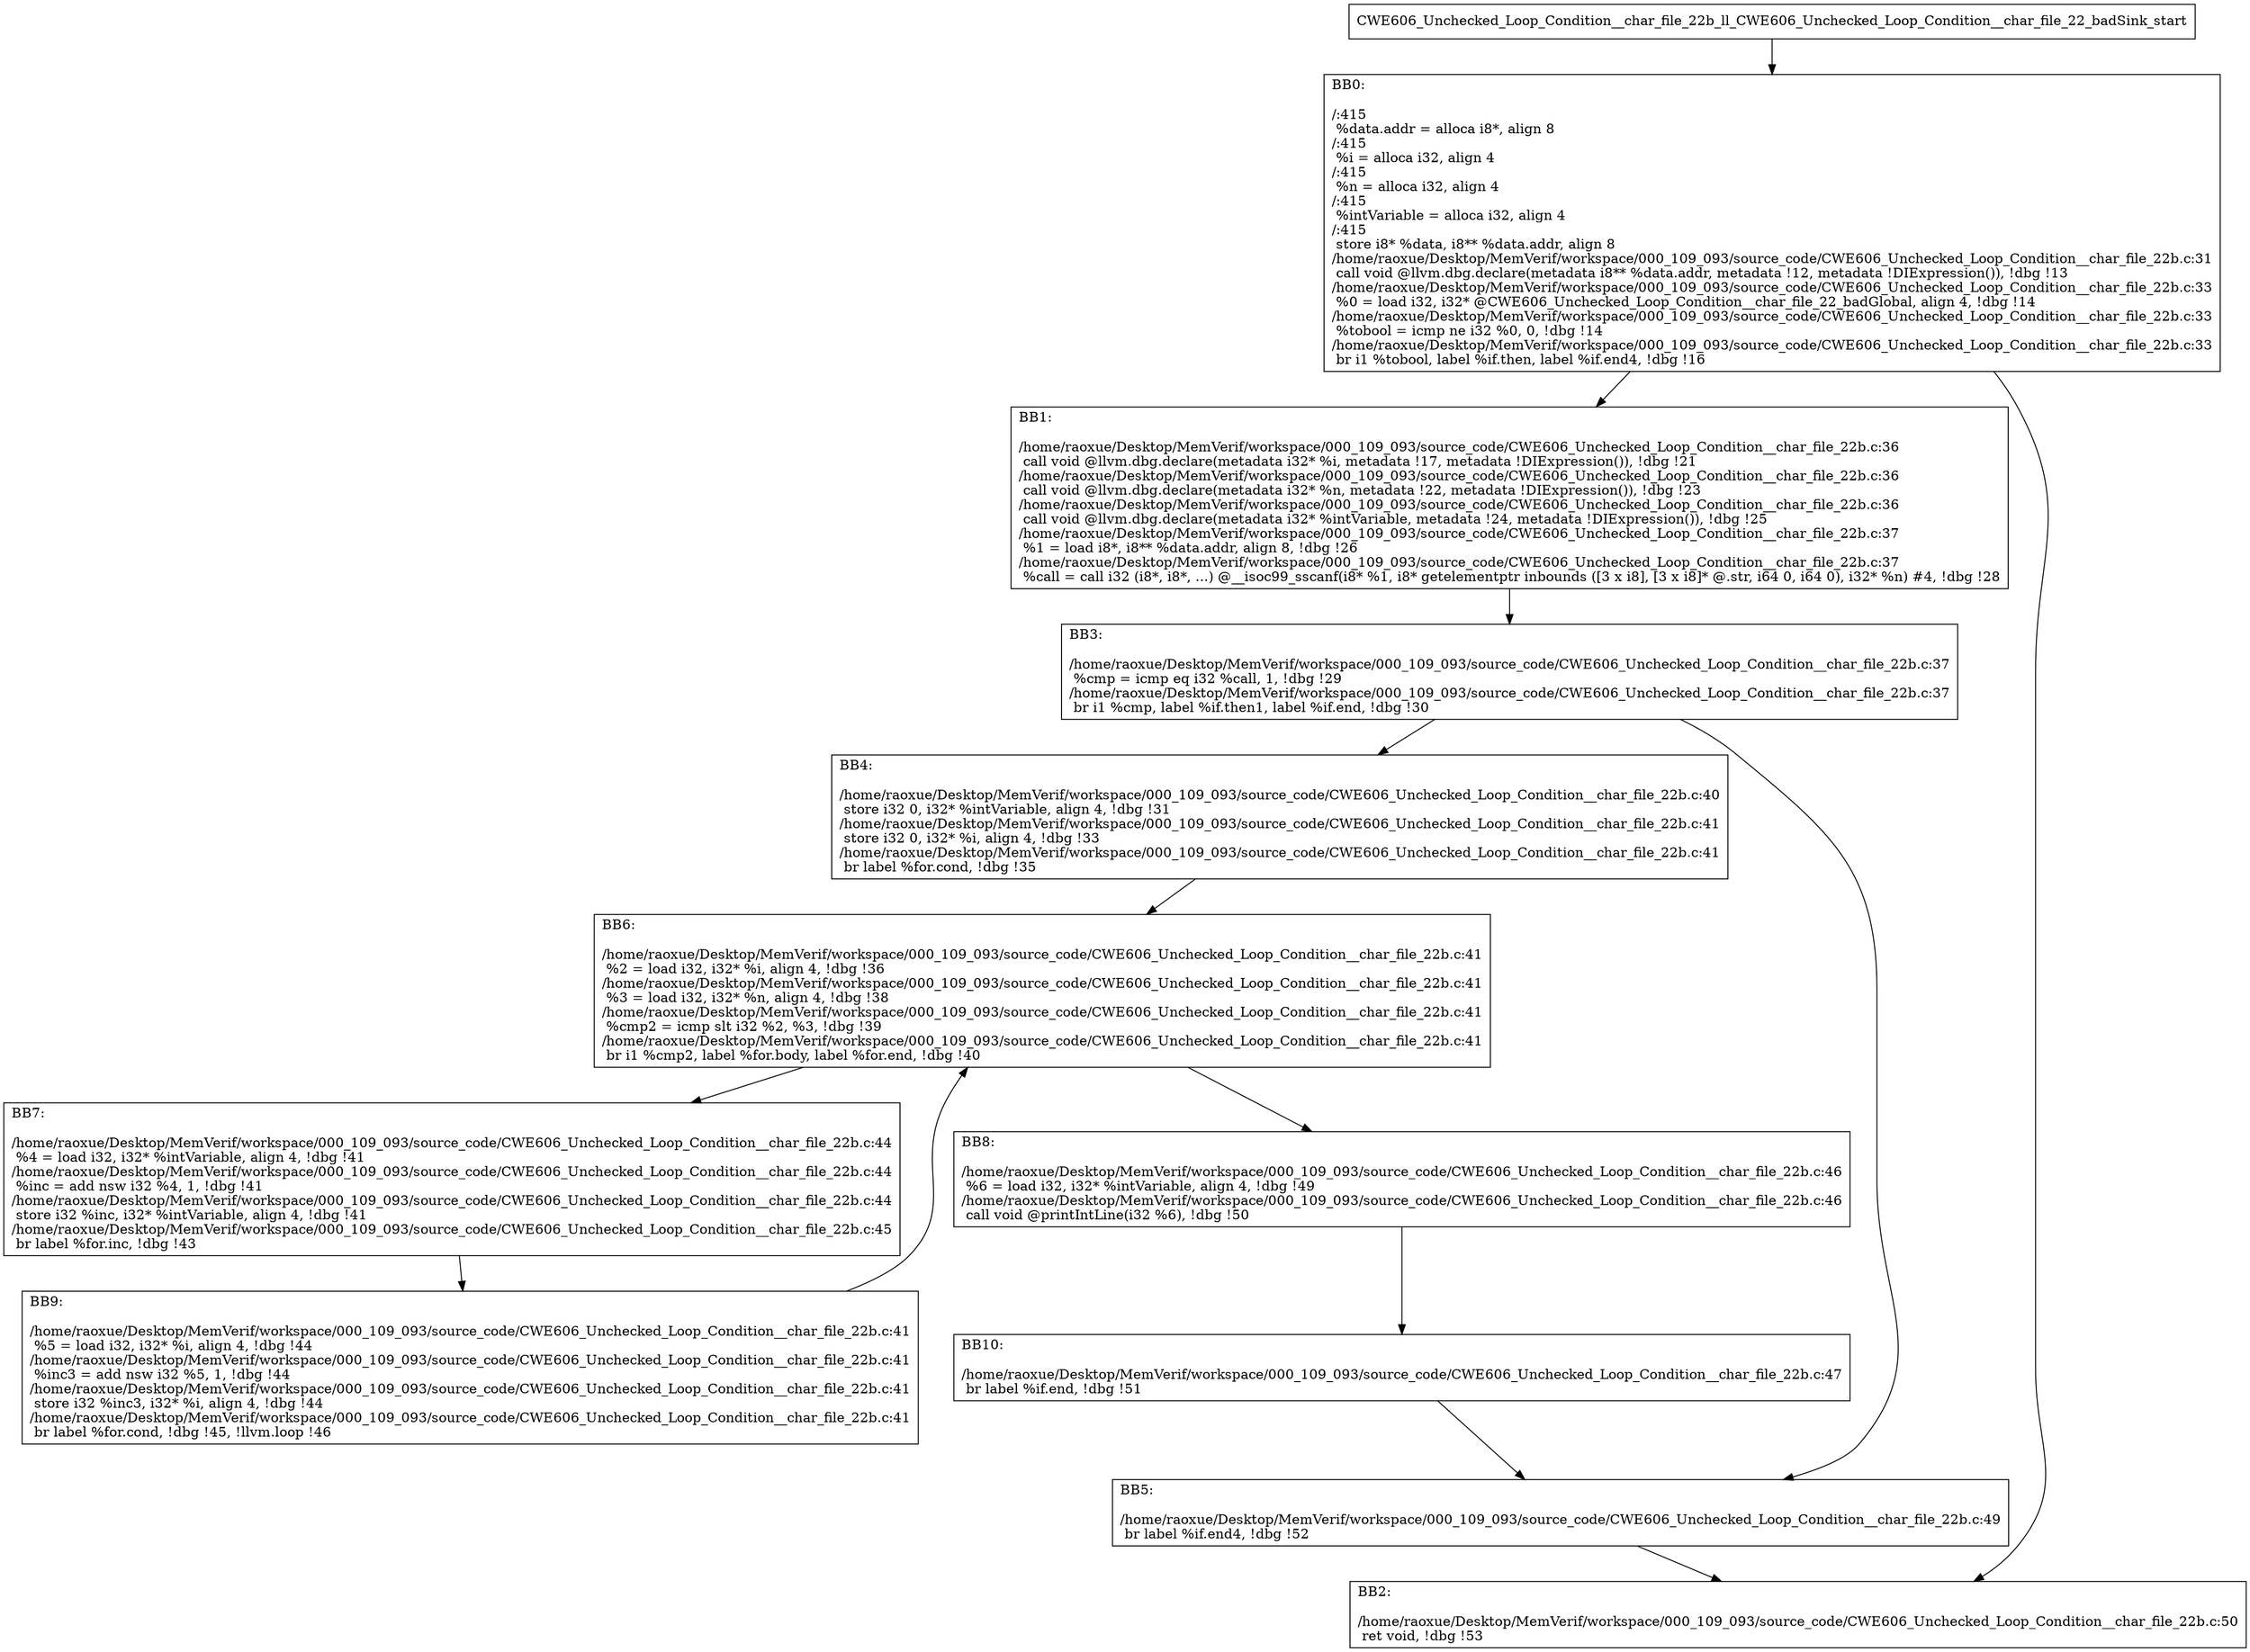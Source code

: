 digraph "CFG for'CWE606_Unchecked_Loop_Condition__char_file_22b_ll_CWE606_Unchecked_Loop_Condition__char_file_22_badSink' function" {
	BBCWE606_Unchecked_Loop_Condition__char_file_22b_ll_CWE606_Unchecked_Loop_Condition__char_file_22_badSink_start[shape=record,label="{CWE606_Unchecked_Loop_Condition__char_file_22b_ll_CWE606_Unchecked_Loop_Condition__char_file_22_badSink_start}"];
	BBCWE606_Unchecked_Loop_Condition__char_file_22b_ll_CWE606_Unchecked_Loop_Condition__char_file_22_badSink_start-> CWE606_Unchecked_Loop_Condition__char_file_22b_ll_CWE606_Unchecked_Loop_Condition__char_file_22_badSinkBB0;
	CWE606_Unchecked_Loop_Condition__char_file_22b_ll_CWE606_Unchecked_Loop_Condition__char_file_22_badSinkBB0 [shape=record, label="{BB0:\l\l/:415\l
  %data.addr = alloca i8*, align 8\l
/:415\l
  %i = alloca i32, align 4\l
/:415\l
  %n = alloca i32, align 4\l
/:415\l
  %intVariable = alloca i32, align 4\l
/:415\l
  store i8* %data, i8** %data.addr, align 8\l
/home/raoxue/Desktop/MemVerif/workspace/000_109_093/source_code/CWE606_Unchecked_Loop_Condition__char_file_22b.c:31\l
  call void @llvm.dbg.declare(metadata i8** %data.addr, metadata !12, metadata !DIExpression()), !dbg !13\l
/home/raoxue/Desktop/MemVerif/workspace/000_109_093/source_code/CWE606_Unchecked_Loop_Condition__char_file_22b.c:33\l
  %0 = load i32, i32* @CWE606_Unchecked_Loop_Condition__char_file_22_badGlobal, align 4, !dbg !14\l
/home/raoxue/Desktop/MemVerif/workspace/000_109_093/source_code/CWE606_Unchecked_Loop_Condition__char_file_22b.c:33\l
  %tobool = icmp ne i32 %0, 0, !dbg !14\l
/home/raoxue/Desktop/MemVerif/workspace/000_109_093/source_code/CWE606_Unchecked_Loop_Condition__char_file_22b.c:33\l
  br i1 %tobool, label %if.then, label %if.end4, !dbg !16\l
}"];
	CWE606_Unchecked_Loop_Condition__char_file_22b_ll_CWE606_Unchecked_Loop_Condition__char_file_22_badSinkBB0-> CWE606_Unchecked_Loop_Condition__char_file_22b_ll_CWE606_Unchecked_Loop_Condition__char_file_22_badSinkBB1;
	CWE606_Unchecked_Loop_Condition__char_file_22b_ll_CWE606_Unchecked_Loop_Condition__char_file_22_badSinkBB0-> CWE606_Unchecked_Loop_Condition__char_file_22b_ll_CWE606_Unchecked_Loop_Condition__char_file_22_badSinkBB2;
	CWE606_Unchecked_Loop_Condition__char_file_22b_ll_CWE606_Unchecked_Loop_Condition__char_file_22_badSinkBB1 [shape=record, label="{BB1:\l\l/home/raoxue/Desktop/MemVerif/workspace/000_109_093/source_code/CWE606_Unchecked_Loop_Condition__char_file_22b.c:36\l
  call void @llvm.dbg.declare(metadata i32* %i, metadata !17, metadata !DIExpression()), !dbg !21\l
/home/raoxue/Desktop/MemVerif/workspace/000_109_093/source_code/CWE606_Unchecked_Loop_Condition__char_file_22b.c:36\l
  call void @llvm.dbg.declare(metadata i32* %n, metadata !22, metadata !DIExpression()), !dbg !23\l
/home/raoxue/Desktop/MemVerif/workspace/000_109_093/source_code/CWE606_Unchecked_Loop_Condition__char_file_22b.c:36\l
  call void @llvm.dbg.declare(metadata i32* %intVariable, metadata !24, metadata !DIExpression()), !dbg !25\l
/home/raoxue/Desktop/MemVerif/workspace/000_109_093/source_code/CWE606_Unchecked_Loop_Condition__char_file_22b.c:37\l
  %1 = load i8*, i8** %data.addr, align 8, !dbg !26\l
/home/raoxue/Desktop/MemVerif/workspace/000_109_093/source_code/CWE606_Unchecked_Loop_Condition__char_file_22b.c:37\l
  %call = call i32 (i8*, i8*, ...) @__isoc99_sscanf(i8* %1, i8* getelementptr inbounds ([3 x i8], [3 x i8]* @.str, i64 0, i64 0), i32* %n) #4, !dbg !28\l
}"];
	CWE606_Unchecked_Loop_Condition__char_file_22b_ll_CWE606_Unchecked_Loop_Condition__char_file_22_badSinkBB1-> CWE606_Unchecked_Loop_Condition__char_file_22b_ll_CWE606_Unchecked_Loop_Condition__char_file_22_badSinkBB3;
	CWE606_Unchecked_Loop_Condition__char_file_22b_ll_CWE606_Unchecked_Loop_Condition__char_file_22_badSinkBB3 [shape=record, label="{BB3:\l\l/home/raoxue/Desktop/MemVerif/workspace/000_109_093/source_code/CWE606_Unchecked_Loop_Condition__char_file_22b.c:37\l
  %cmp = icmp eq i32 %call, 1, !dbg !29\l
/home/raoxue/Desktop/MemVerif/workspace/000_109_093/source_code/CWE606_Unchecked_Loop_Condition__char_file_22b.c:37\l
  br i1 %cmp, label %if.then1, label %if.end, !dbg !30\l
}"];
	CWE606_Unchecked_Loop_Condition__char_file_22b_ll_CWE606_Unchecked_Loop_Condition__char_file_22_badSinkBB3-> CWE606_Unchecked_Loop_Condition__char_file_22b_ll_CWE606_Unchecked_Loop_Condition__char_file_22_badSinkBB4;
	CWE606_Unchecked_Loop_Condition__char_file_22b_ll_CWE606_Unchecked_Loop_Condition__char_file_22_badSinkBB3-> CWE606_Unchecked_Loop_Condition__char_file_22b_ll_CWE606_Unchecked_Loop_Condition__char_file_22_badSinkBB5;
	CWE606_Unchecked_Loop_Condition__char_file_22b_ll_CWE606_Unchecked_Loop_Condition__char_file_22_badSinkBB4 [shape=record, label="{BB4:\l\l/home/raoxue/Desktop/MemVerif/workspace/000_109_093/source_code/CWE606_Unchecked_Loop_Condition__char_file_22b.c:40\l
  store i32 0, i32* %intVariable, align 4, !dbg !31\l
/home/raoxue/Desktop/MemVerif/workspace/000_109_093/source_code/CWE606_Unchecked_Loop_Condition__char_file_22b.c:41\l
  store i32 0, i32* %i, align 4, !dbg !33\l
/home/raoxue/Desktop/MemVerif/workspace/000_109_093/source_code/CWE606_Unchecked_Loop_Condition__char_file_22b.c:41\l
  br label %for.cond, !dbg !35\l
}"];
	CWE606_Unchecked_Loop_Condition__char_file_22b_ll_CWE606_Unchecked_Loop_Condition__char_file_22_badSinkBB4-> CWE606_Unchecked_Loop_Condition__char_file_22b_ll_CWE606_Unchecked_Loop_Condition__char_file_22_badSinkBB6;
	CWE606_Unchecked_Loop_Condition__char_file_22b_ll_CWE606_Unchecked_Loop_Condition__char_file_22_badSinkBB6 [shape=record, label="{BB6:\l\l/home/raoxue/Desktop/MemVerif/workspace/000_109_093/source_code/CWE606_Unchecked_Loop_Condition__char_file_22b.c:41\l
  %2 = load i32, i32* %i, align 4, !dbg !36\l
/home/raoxue/Desktop/MemVerif/workspace/000_109_093/source_code/CWE606_Unchecked_Loop_Condition__char_file_22b.c:41\l
  %3 = load i32, i32* %n, align 4, !dbg !38\l
/home/raoxue/Desktop/MemVerif/workspace/000_109_093/source_code/CWE606_Unchecked_Loop_Condition__char_file_22b.c:41\l
  %cmp2 = icmp slt i32 %2, %3, !dbg !39\l
/home/raoxue/Desktop/MemVerif/workspace/000_109_093/source_code/CWE606_Unchecked_Loop_Condition__char_file_22b.c:41\l
  br i1 %cmp2, label %for.body, label %for.end, !dbg !40\l
}"];
	CWE606_Unchecked_Loop_Condition__char_file_22b_ll_CWE606_Unchecked_Loop_Condition__char_file_22_badSinkBB6-> CWE606_Unchecked_Loop_Condition__char_file_22b_ll_CWE606_Unchecked_Loop_Condition__char_file_22_badSinkBB7;
	CWE606_Unchecked_Loop_Condition__char_file_22b_ll_CWE606_Unchecked_Loop_Condition__char_file_22_badSinkBB6-> CWE606_Unchecked_Loop_Condition__char_file_22b_ll_CWE606_Unchecked_Loop_Condition__char_file_22_badSinkBB8;
	CWE606_Unchecked_Loop_Condition__char_file_22b_ll_CWE606_Unchecked_Loop_Condition__char_file_22_badSinkBB7 [shape=record, label="{BB7:\l\l/home/raoxue/Desktop/MemVerif/workspace/000_109_093/source_code/CWE606_Unchecked_Loop_Condition__char_file_22b.c:44\l
  %4 = load i32, i32* %intVariable, align 4, !dbg !41\l
/home/raoxue/Desktop/MemVerif/workspace/000_109_093/source_code/CWE606_Unchecked_Loop_Condition__char_file_22b.c:44\l
  %inc = add nsw i32 %4, 1, !dbg !41\l
/home/raoxue/Desktop/MemVerif/workspace/000_109_093/source_code/CWE606_Unchecked_Loop_Condition__char_file_22b.c:44\l
  store i32 %inc, i32* %intVariable, align 4, !dbg !41\l
/home/raoxue/Desktop/MemVerif/workspace/000_109_093/source_code/CWE606_Unchecked_Loop_Condition__char_file_22b.c:45\l
  br label %for.inc, !dbg !43\l
}"];
	CWE606_Unchecked_Loop_Condition__char_file_22b_ll_CWE606_Unchecked_Loop_Condition__char_file_22_badSinkBB7-> CWE606_Unchecked_Loop_Condition__char_file_22b_ll_CWE606_Unchecked_Loop_Condition__char_file_22_badSinkBB9;
	CWE606_Unchecked_Loop_Condition__char_file_22b_ll_CWE606_Unchecked_Loop_Condition__char_file_22_badSinkBB9 [shape=record, label="{BB9:\l\l/home/raoxue/Desktop/MemVerif/workspace/000_109_093/source_code/CWE606_Unchecked_Loop_Condition__char_file_22b.c:41\l
  %5 = load i32, i32* %i, align 4, !dbg !44\l
/home/raoxue/Desktop/MemVerif/workspace/000_109_093/source_code/CWE606_Unchecked_Loop_Condition__char_file_22b.c:41\l
  %inc3 = add nsw i32 %5, 1, !dbg !44\l
/home/raoxue/Desktop/MemVerif/workspace/000_109_093/source_code/CWE606_Unchecked_Loop_Condition__char_file_22b.c:41\l
  store i32 %inc3, i32* %i, align 4, !dbg !44\l
/home/raoxue/Desktop/MemVerif/workspace/000_109_093/source_code/CWE606_Unchecked_Loop_Condition__char_file_22b.c:41\l
  br label %for.cond, !dbg !45, !llvm.loop !46\l
}"];
	CWE606_Unchecked_Loop_Condition__char_file_22b_ll_CWE606_Unchecked_Loop_Condition__char_file_22_badSinkBB9-> CWE606_Unchecked_Loop_Condition__char_file_22b_ll_CWE606_Unchecked_Loop_Condition__char_file_22_badSinkBB6;
	CWE606_Unchecked_Loop_Condition__char_file_22b_ll_CWE606_Unchecked_Loop_Condition__char_file_22_badSinkBB8 [shape=record, label="{BB8:\l\l/home/raoxue/Desktop/MemVerif/workspace/000_109_093/source_code/CWE606_Unchecked_Loop_Condition__char_file_22b.c:46\l
  %6 = load i32, i32* %intVariable, align 4, !dbg !49\l
/home/raoxue/Desktop/MemVerif/workspace/000_109_093/source_code/CWE606_Unchecked_Loop_Condition__char_file_22b.c:46\l
  call void @printIntLine(i32 %6), !dbg !50\l
}"];
	CWE606_Unchecked_Loop_Condition__char_file_22b_ll_CWE606_Unchecked_Loop_Condition__char_file_22_badSinkBB8-> CWE606_Unchecked_Loop_Condition__char_file_22b_ll_CWE606_Unchecked_Loop_Condition__char_file_22_badSinkBB10;
	CWE606_Unchecked_Loop_Condition__char_file_22b_ll_CWE606_Unchecked_Loop_Condition__char_file_22_badSinkBB10 [shape=record, label="{BB10:\l\l/home/raoxue/Desktop/MemVerif/workspace/000_109_093/source_code/CWE606_Unchecked_Loop_Condition__char_file_22b.c:47\l
  br label %if.end, !dbg !51\l
}"];
	CWE606_Unchecked_Loop_Condition__char_file_22b_ll_CWE606_Unchecked_Loop_Condition__char_file_22_badSinkBB10-> CWE606_Unchecked_Loop_Condition__char_file_22b_ll_CWE606_Unchecked_Loop_Condition__char_file_22_badSinkBB5;
	CWE606_Unchecked_Loop_Condition__char_file_22b_ll_CWE606_Unchecked_Loop_Condition__char_file_22_badSinkBB5 [shape=record, label="{BB5:\l\l/home/raoxue/Desktop/MemVerif/workspace/000_109_093/source_code/CWE606_Unchecked_Loop_Condition__char_file_22b.c:49\l
  br label %if.end4, !dbg !52\l
}"];
	CWE606_Unchecked_Loop_Condition__char_file_22b_ll_CWE606_Unchecked_Loop_Condition__char_file_22_badSinkBB5-> CWE606_Unchecked_Loop_Condition__char_file_22b_ll_CWE606_Unchecked_Loop_Condition__char_file_22_badSinkBB2;
	CWE606_Unchecked_Loop_Condition__char_file_22b_ll_CWE606_Unchecked_Loop_Condition__char_file_22_badSinkBB2 [shape=record, label="{BB2:\l\l/home/raoxue/Desktop/MemVerif/workspace/000_109_093/source_code/CWE606_Unchecked_Loop_Condition__char_file_22b.c:50\l
  ret void, !dbg !53\l
}"];
}
